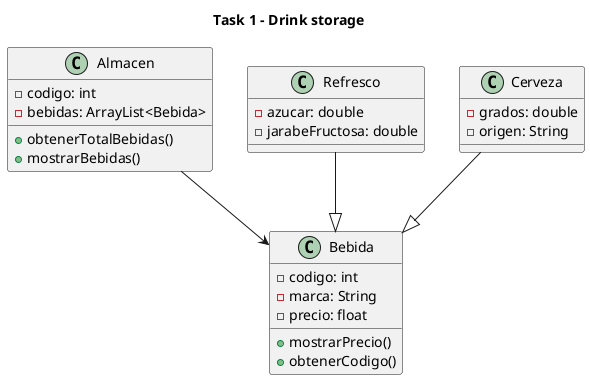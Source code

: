 @startuml drink_storage
title Task 1 - Drink storage

class Almacen {
  - codigo: int
  - bebidas: ArrayList<Bebida>
  + obtenerTotalBebidas()
  + mostrarBebidas()
}

class Bebida {
  - codigo: int
  - marca: String
  - precio: float
  + mostrarPrecio()
  + obtenerCodigo()
}

class Refresco {
  - azucar: double
  - jarabeFructosa: double
}

class Cerveza {
  - grados: double
  - origen: String
}

Almacen --> Bebida
Refresco --|> Bebida
Cerveza --|> Bebida

@enduml
